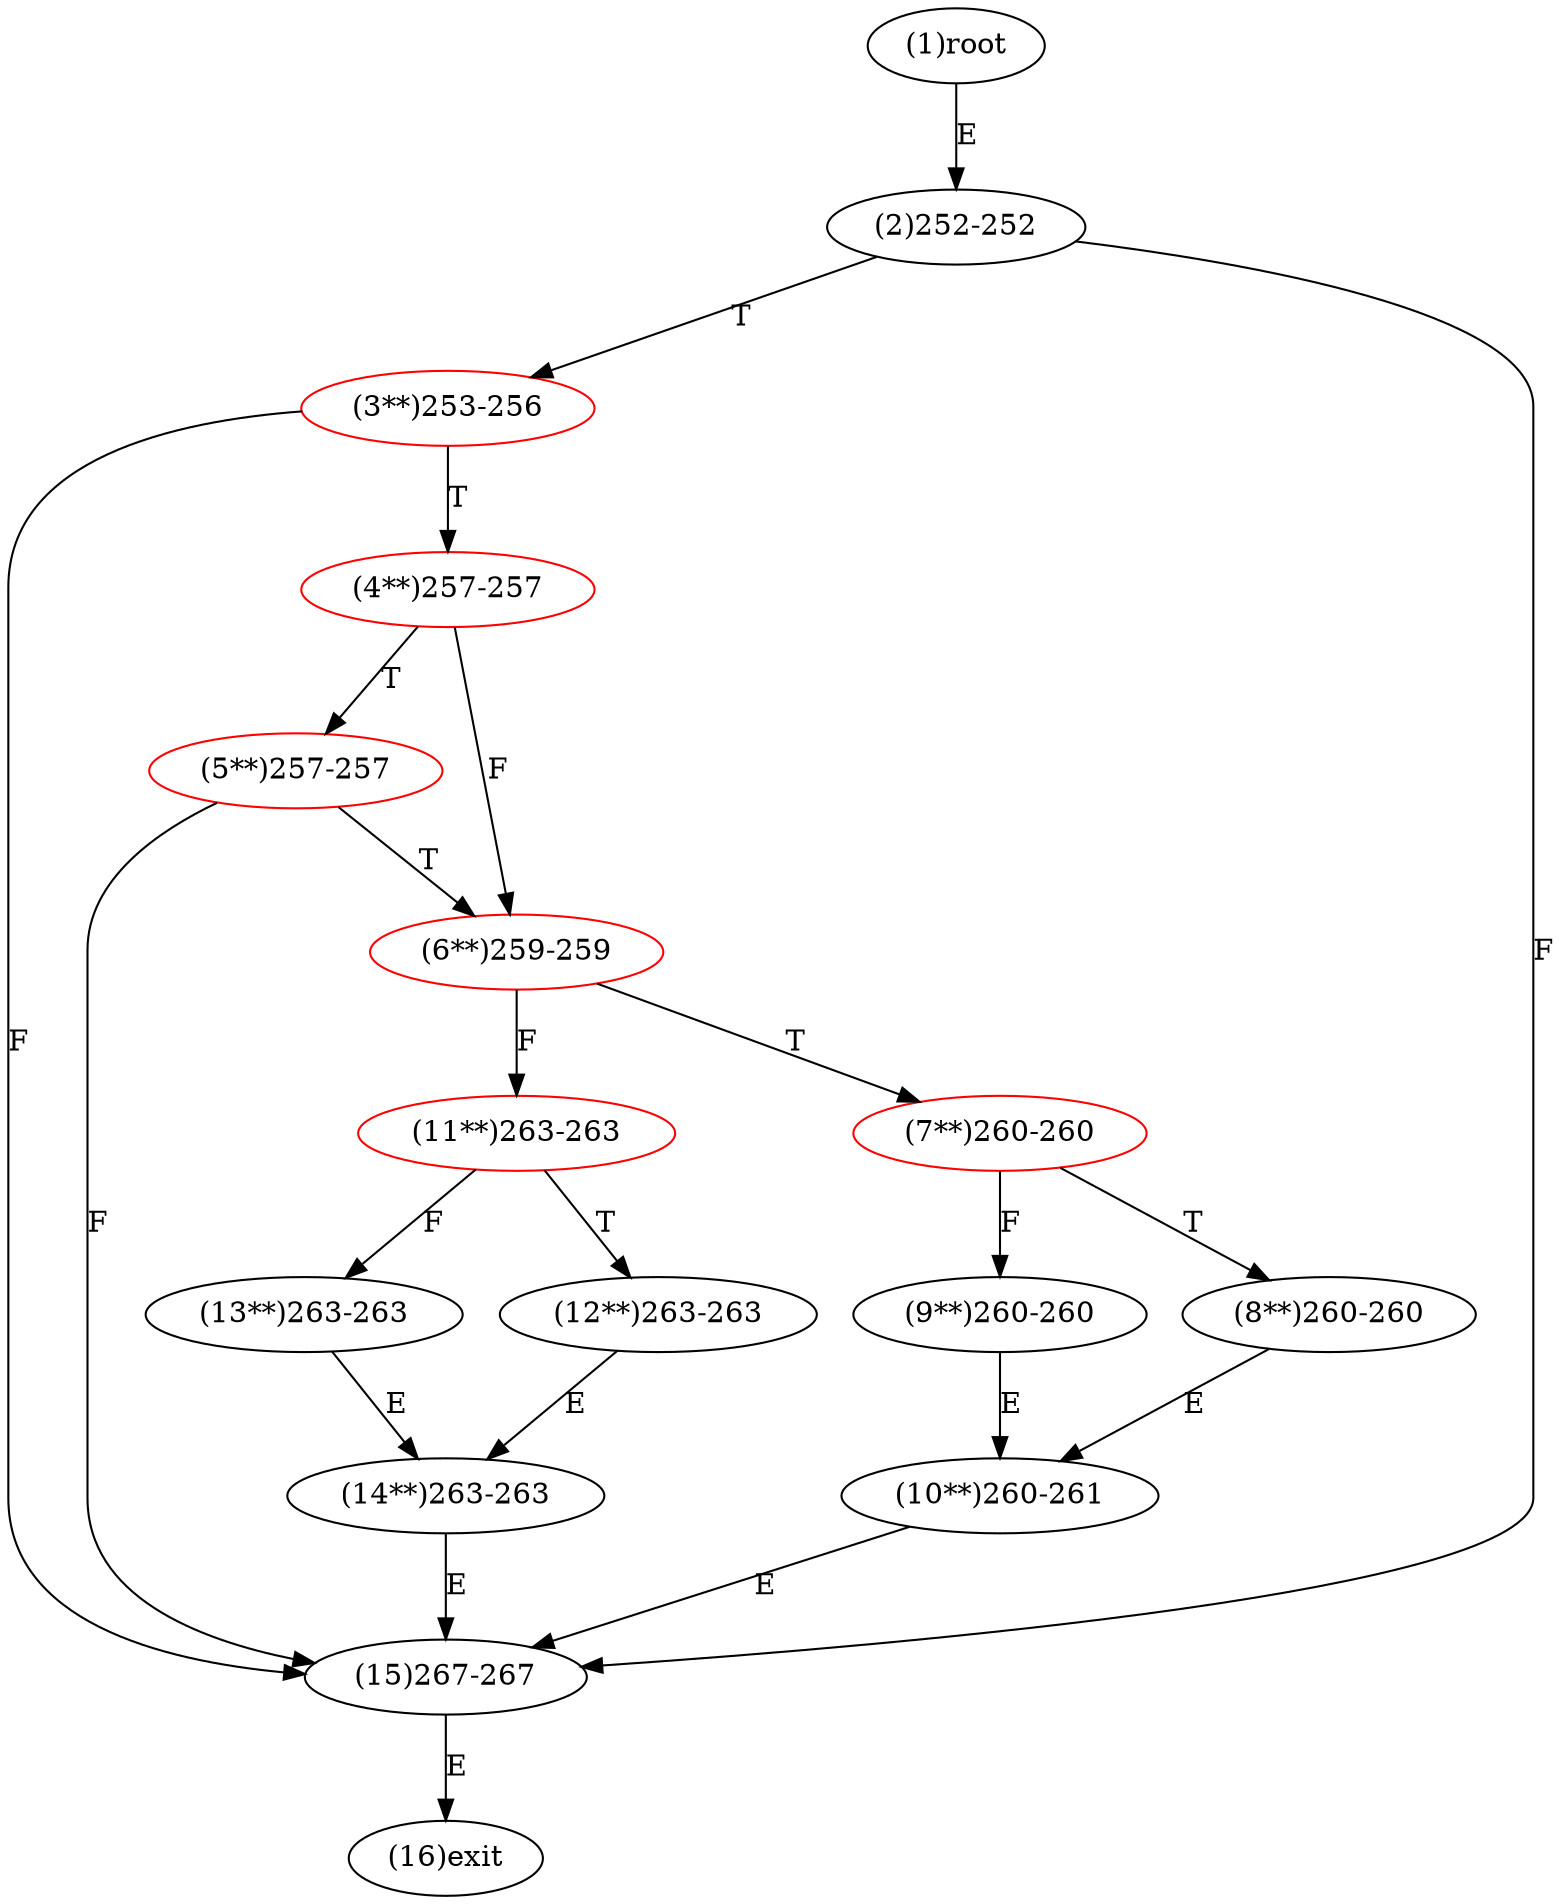 digraph "" { 
1[ label="(1)root"];
2[ label="(2)252-252"];
3[ label="(3**)253-256",color=red];
4[ label="(4**)257-257",color=red];
5[ label="(5**)257-257",color=red];
6[ label="(6**)259-259",color=red];
7[ label="(7**)260-260",color=red];
8[ label="(8**)260-260"];
9[ label="(9**)260-260"];
10[ label="(10**)260-261"];
11[ label="(11**)263-263",color=red];
12[ label="(12**)263-263"];
13[ label="(13**)263-263"];
14[ label="(14**)263-263"];
15[ label="(15)267-267"];
16[ label="(16)exit"];
1->2[ label="E"];
2->15[ label="F"];
2->3[ label="T"];
3->15[ label="F"];
3->4[ label="T"];
4->6[ label="F"];
4->5[ label="T"];
5->15[ label="F"];
5->6[ label="T"];
6->11[ label="F"];
6->7[ label="T"];
7->9[ label="F"];
7->8[ label="T"];
8->10[ label="E"];
9->10[ label="E"];
10->15[ label="E"];
11->13[ label="F"];
11->12[ label="T"];
12->14[ label="E"];
13->14[ label="E"];
14->15[ label="E"];
15->16[ label="E"];
}